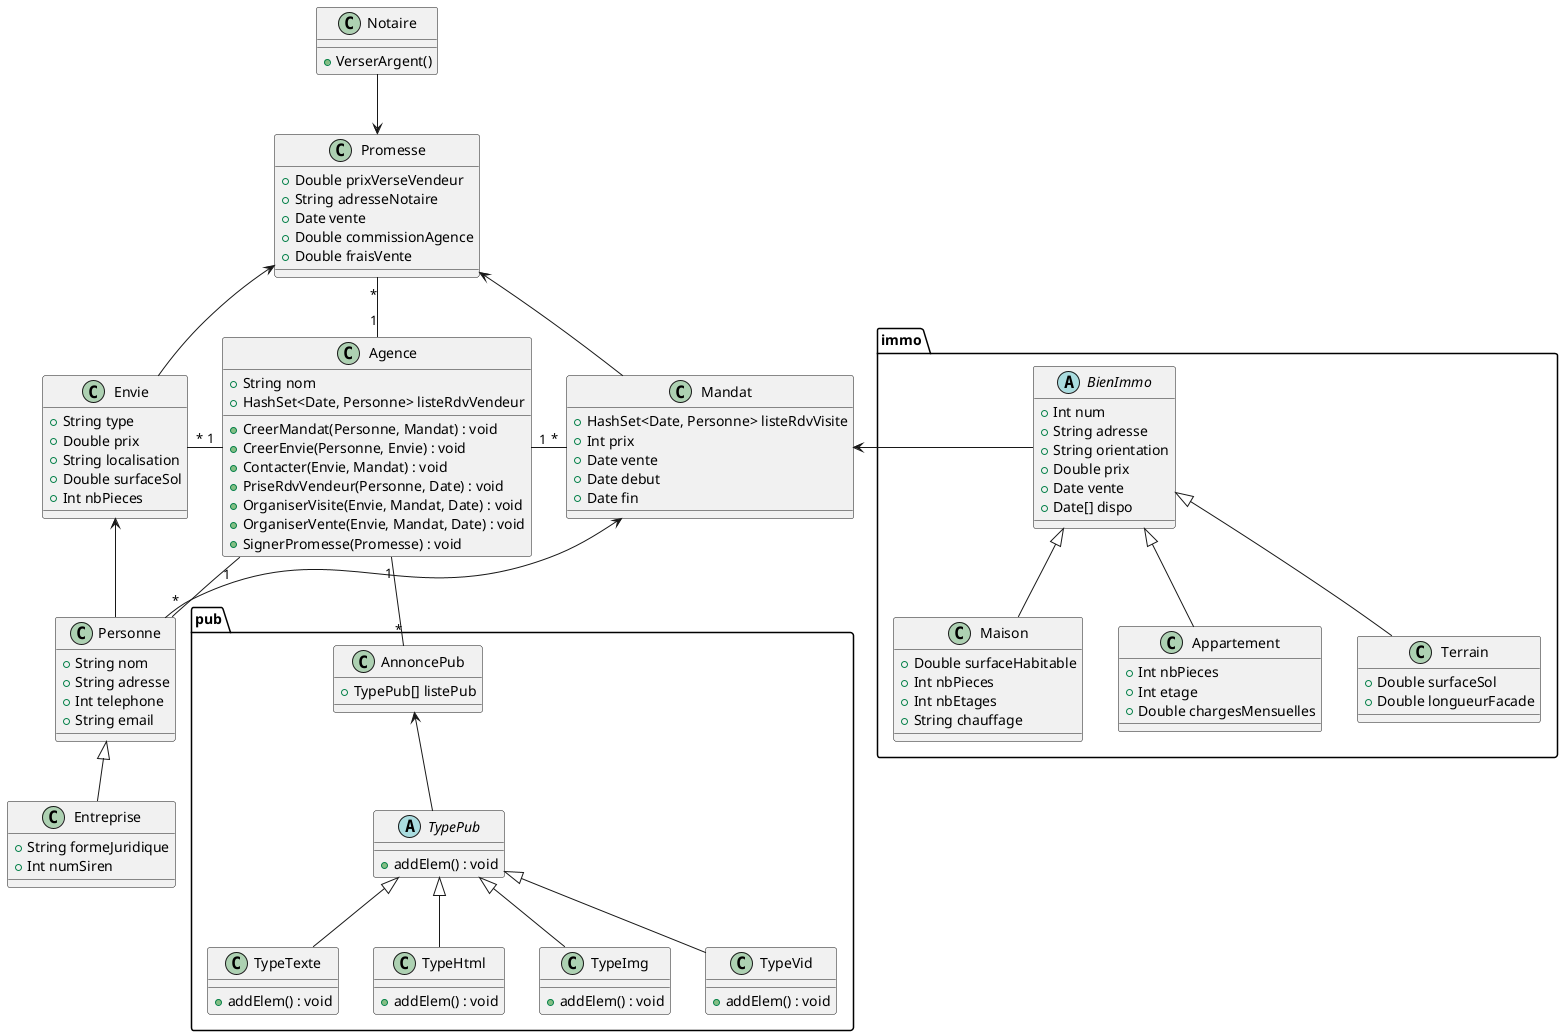 
@startuml

class Personne {
  +String nom
  +String adresse
  +Int telephone
  +String email
}

class Entreprise {
  +String formeJuridique
  +Int numSiren
}

Entreprise -up-|> Personne

class Agence {
  +String nom
  +HashSet<Date, Personne> listeRdvVendeur
  +CreerMandat(Personne, Mandat) : void
  +CreerEnvie(Personne, Envie) : void
  +Contacter(Envie, Mandat) : void
  +PriseRdvVendeur(Personne, Date) : void
  +OrganiserVisite(Envie, Mandat, Date) : void
  +OrganiserVente(Envie, Mandat, Date) : void
  +SignerPromesse(Promesse) : void
}

Personne "*"-up-"1" Agence

class Envie {
  +String type
  +Double prix
  +String localisation
  +Double surfaceSol
  +Int nbPieces
}

class Mandat {
  +HashSet<Date, Personne> listeRdvVisite
  +Int prix
  +Date vente
  +Date debut
  +Date fin
}

Agence "1"-right-"*" Mandat
Agence "1"-left-"*" Envie

Personne -up-> Envie
Personne -up-> Mandat

class Promesse {
  +Double prixVerseVendeur
  +String adresseNotaire
  +Date vente
  +Double commissionAgence
  +Double fraisVente
}

Agence "1"-up-"*" Promesse
Mandat -up-> Promesse
Envie -up-> Promesse

class Notaire {
  +VerserArgent()
}

Notaire -down-> Promesse

package pub {

  class AnnoncePub {
    +TypePub[] listePub
  }

  Agence "1"-down-"*" AnnoncePub

  abstract class TypePub {
    +addElem() : void
  }

  TypePub -up-> AnnoncePub

  class TypeTexte {
    +addElem() : void
  }

  class TypeHtml {
    +addElem() : void
  }

  class TypeImg {
    +addElem() : void
  }

  class TypeVid {
    +addElem() : void
  }

  TypeTexte -up-|> TypePub
  TypeHtml -up-|> TypePub
  TypeImg -up-|> TypePub
  TypeVid -up-|> TypePub

}

package immo {

  abstract class BienImmo {
    +Int num
    +String adresse
    +String orientation
    +Double prix
    +Date vente
    +Date[] dispo
  }

  class Terrain {
    +Double surfaceSol
    +Double longueurFacade
  }

  class Maison {
    +Double surfaceHabitable
    +Int nbPieces
    +Int nbEtages
    +String chauffage
  }

  class Appartement {
    +Int nbPieces
    +Int etage
    +Double chargesMensuelles
  }

  BienImmo -left-> Mandat

  Terrain -up-|> BienImmo
  Maison -up-|> BienImmo
  Appartement -up-|> BienImmo

}

@enduml
